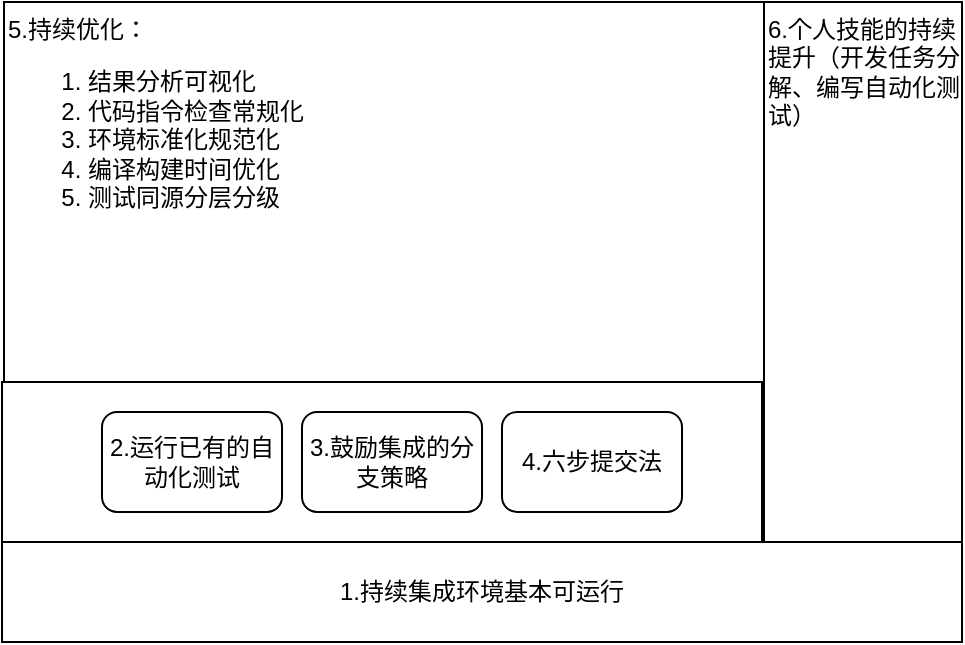 <mxfile version="12.6.5" type="device"><diagram id="ctQeVotcfLCIWxwtpS5e" name="Page-1"><mxGraphModel dx="1024" dy="592" grid="1" gridSize="10" guides="1" tooltips="1" connect="1" arrows="1" fold="1" page="1" pageScale="1" pageWidth="2339" pageHeight="3300" math="0" shadow="0"><root><mxCell id="0"/><mxCell id="1" parent="0"/><mxCell id="1RIGJbukW5SBGWS5fegd-1" value="1.持续集成环境基本可运行" style="rounded=0;whiteSpace=wrap;html=1;" vertex="1" parent="1"><mxGeometry x="200" y="320" width="480" height="50" as="geometry"/></mxCell><mxCell id="1RIGJbukW5SBGWS5fegd-2" value="" style="rounded=0;whiteSpace=wrap;html=1;" vertex="1" parent="1"><mxGeometry x="200" y="240" width="380" height="80" as="geometry"/></mxCell><mxCell id="1RIGJbukW5SBGWS5fegd-3" value="2.运行已有的自动化测试" style="rounded=1;whiteSpace=wrap;html=1;" vertex="1" parent="1"><mxGeometry x="250" y="255" width="90" height="50" as="geometry"/></mxCell><mxCell id="1RIGJbukW5SBGWS5fegd-4" value="3.鼓励集成的分支策略" style="rounded=1;whiteSpace=wrap;html=1;" vertex="1" parent="1"><mxGeometry x="350" y="255" width="90" height="50" as="geometry"/></mxCell><mxCell id="1RIGJbukW5SBGWS5fegd-5" value="4.六步提交法" style="rounded=1;whiteSpace=wrap;html=1;" vertex="1" parent="1"><mxGeometry x="450" y="255" width="90" height="50" as="geometry"/></mxCell><mxCell id="1RIGJbukW5SBGWS5fegd-6" value="5.持续优化：&lt;br&gt;&lt;ol&gt;&lt;li&gt;结果分析可视化&lt;/li&gt;&lt;li&gt;代码指令检查常规化&lt;/li&gt;&lt;li&gt;环境标准化规范化&lt;/li&gt;&lt;li&gt;编译构建时间优化&lt;/li&gt;&lt;li&gt;测试同源分层分级&lt;/li&gt;&lt;/ol&gt;" style="rounded=0;whiteSpace=wrap;html=1;align=left;verticalAlign=top;" vertex="1" parent="1"><mxGeometry x="201" y="50" width="380" height="190" as="geometry"/></mxCell><mxCell id="1RIGJbukW5SBGWS5fegd-7" value="6.个人技能的持续提升（开发任务分解、编写自动化测试）" style="rounded=0;whiteSpace=wrap;html=1;align=left;verticalAlign=top;" vertex="1" parent="1"><mxGeometry x="581" y="50" width="99" height="270" as="geometry"/></mxCell></root></mxGraphModel></diagram></mxfile>